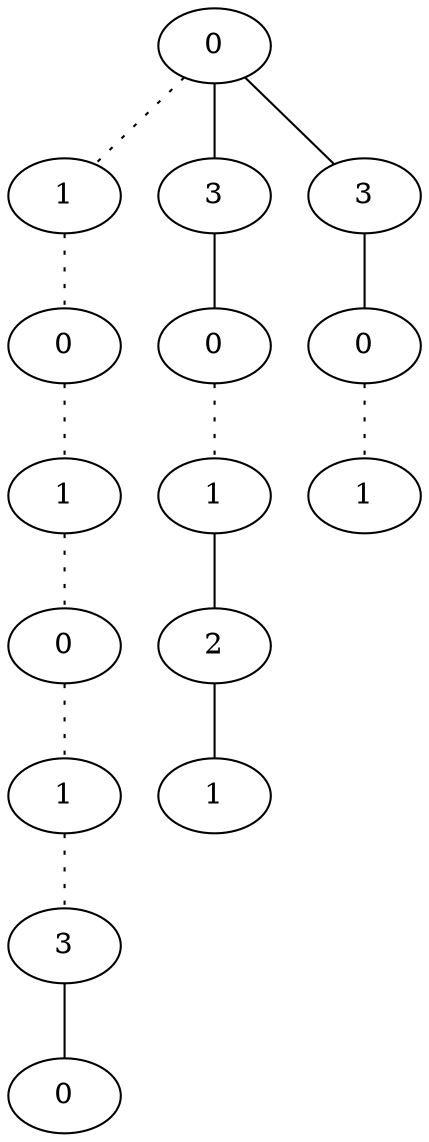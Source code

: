 graph {
a0[label=0];
a1[label=1];
a2[label=0];
a3[label=1];
a4[label=0];
a5[label=1];
a6[label=3];
a7[label=0];
a8[label=3];
a9[label=0];
a10[label=1];
a11[label=2];
a12[label=1];
a13[label=3];
a14[label=0];
a15[label=1];
a0 -- a1 [style=dotted];
a0 -- a8;
a0 -- a13;
a1 -- a2 [style=dotted];
a2 -- a3 [style=dotted];
a3 -- a4 [style=dotted];
a4 -- a5 [style=dotted];
a5 -- a6 [style=dotted];
a6 -- a7;
a8 -- a9;
a9 -- a10 [style=dotted];
a10 -- a11;
a11 -- a12;
a13 -- a14;
a14 -- a15 [style=dotted];
}

